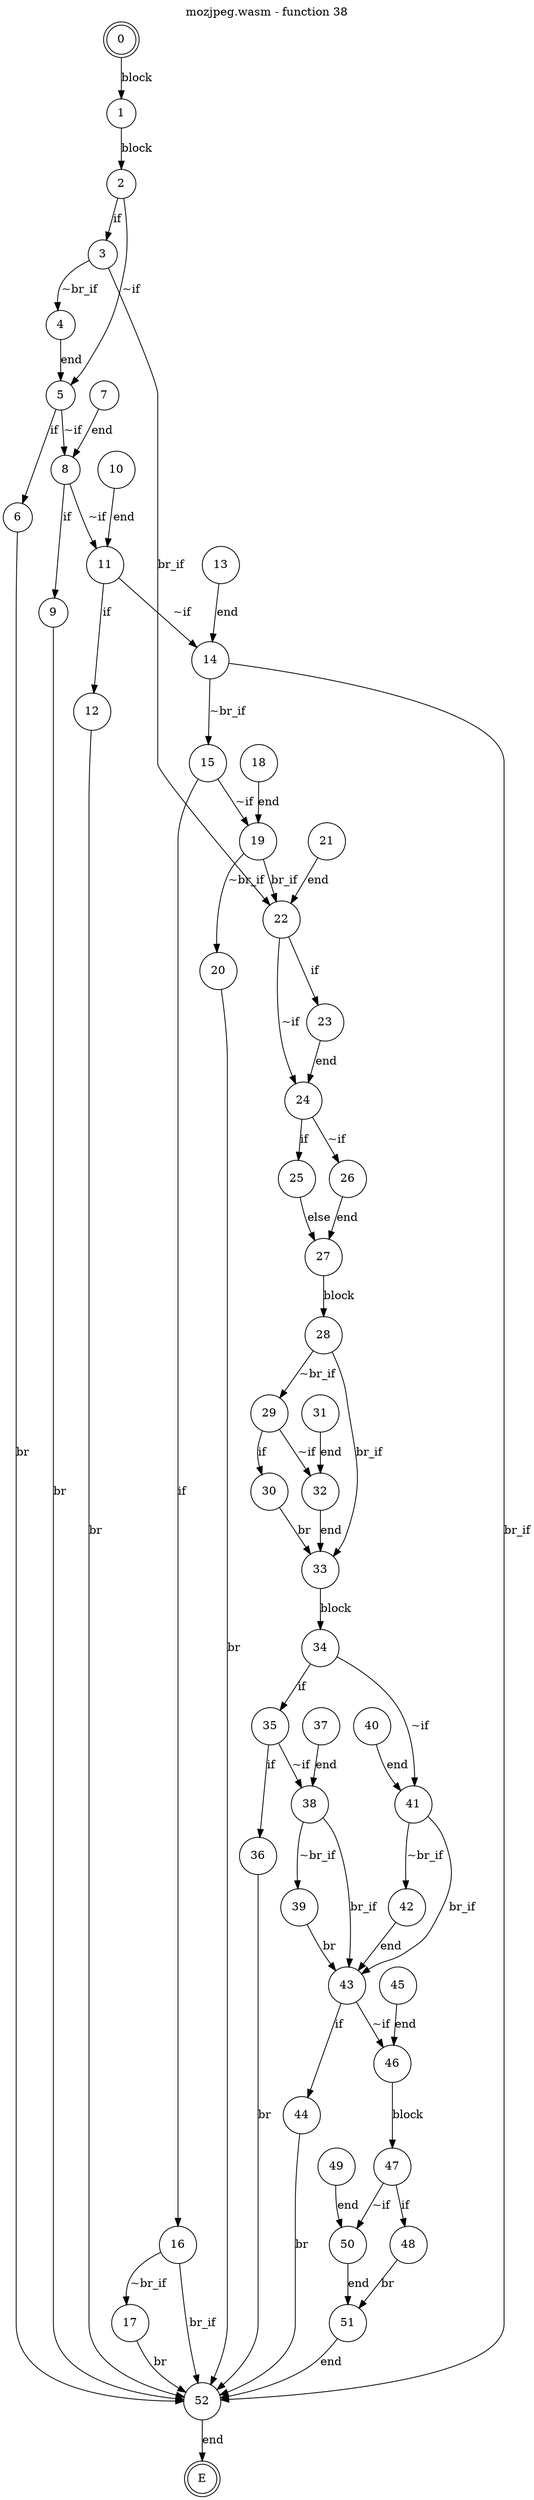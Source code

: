 digraph finite_state_machine {
    label = "mozjpeg.wasm - function 38"
    labelloc =  t
    labelfontsize = 16
    labelfontcolor = black
    labelfontname = "Helvetica"
    node [shape = doublecircle]; 0 E ;
    node [shape = circle];
    0 -> 1[label="block"];
    1 -> 2[label="block"];
    2 -> 3[label="if"];
    2 -> 5[label="~if"];
    3 -> 4[label="~br_if"];
    3 -> 22[label="br_if"];
    4 -> 5[label="end"];
    5 -> 6[label="if"];
    5 -> 8[label="~if"];
    6 -> 52[label="br"];
    7 -> 8[label="end"];
    8 -> 9[label="if"];
    8 -> 11[label="~if"];
    9 -> 52[label="br"];
    10 -> 11[label="end"];
    11 -> 12[label="if"];
    11 -> 14[label="~if"];
    12 -> 52[label="br"];
    13 -> 14[label="end"];
    14 -> 15[label="~br_if"];
    14 -> 52[label="br_if"];
    15 -> 16[label="if"];
    15 -> 19[label="~if"];
    16 -> 17[label="~br_if"];
    16 -> 52[label="br_if"];
    17 -> 52[label="br"];
    18 -> 19[label="end"];
    19 -> 20[label="~br_if"];
    19 -> 22[label="br_if"];
    20 -> 52[label="br"];
    21 -> 22[label="end"];
    22 -> 23[label="if"];
    22 -> 24[label="~if"];
    23 -> 24[label="end"];
    24 -> 25[label="if"];
    24 -> 26[label="~if"];
    25 -> 27[label="else"];
    26 -> 27[label="end"];
    27 -> 28[label="block"];
    28 -> 29[label="~br_if"];
    28 -> 33[label="br_if"];
    29 -> 30[label="if"];
    29 -> 32[label="~if"];
    30 -> 33[label="br"];
    31 -> 32[label="end"];
    32 -> 33[label="end"];
    33 -> 34[label="block"];
    34 -> 35[label="if"];
    34 -> 41[label="~if"];
    35 -> 36[label="if"];
    35 -> 38[label="~if"];
    36 -> 52[label="br"];
    37 -> 38[label="end"];
    38 -> 39[label="~br_if"];
    38 -> 43[label="br_if"];
    39 -> 43[label="br"];
    40 -> 41[label="end"];
    41 -> 42[label="~br_if"];
    41 -> 43[label="br_if"];
    42 -> 43[label="end"];
    43 -> 44[label="if"];
    43 -> 46[label="~if"];
    44 -> 52[label="br"];
    45 -> 46[label="end"];
    46 -> 47[label="block"];
    47 -> 48[label="if"];
    47 -> 50[label="~if"];
    48 -> 51[label="br"];
    49 -> 50[label="end"];
    50 -> 51[label="end"];
    51 -> 52[label="end"];
    52 -> E[label="end"];
}
